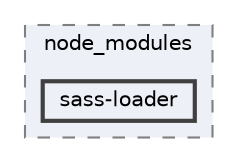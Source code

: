 digraph "pkiclassroomrescheduler/src/main/frontend/node_modules/sass-loader"
{
 // LATEX_PDF_SIZE
  bgcolor="transparent";
  edge [fontname=Helvetica,fontsize=10,labelfontname=Helvetica,labelfontsize=10];
  node [fontname=Helvetica,fontsize=10,shape=box,height=0.2,width=0.4];
  compound=true
  subgraph clusterdir_72953eda66ccb3a2722c28e1c3e6c23b {
    graph [ bgcolor="#edf0f7", pencolor="grey50", label="node_modules", fontname=Helvetica,fontsize=10 style="filled,dashed", URL="dir_72953eda66ccb3a2722c28e1c3e6c23b.html",tooltip=""]
  dir_08a7f0971ba4fced717e079d73ef298e [label="sass-loader", fillcolor="#edf0f7", color="grey25", style="filled,bold", URL="dir_08a7f0971ba4fced717e079d73ef298e.html",tooltip=""];
  }
}
